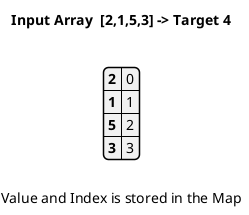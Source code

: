 @startuml
title "Input Array  [2,1,5,3] -> Target 4"
Caption Value and Index is stored in the Map

label B [
  {{json
    {
      "2": 0,
      "1": 1,
      "5": 2,
      "3": 3
    }
  }}
]
@enduml